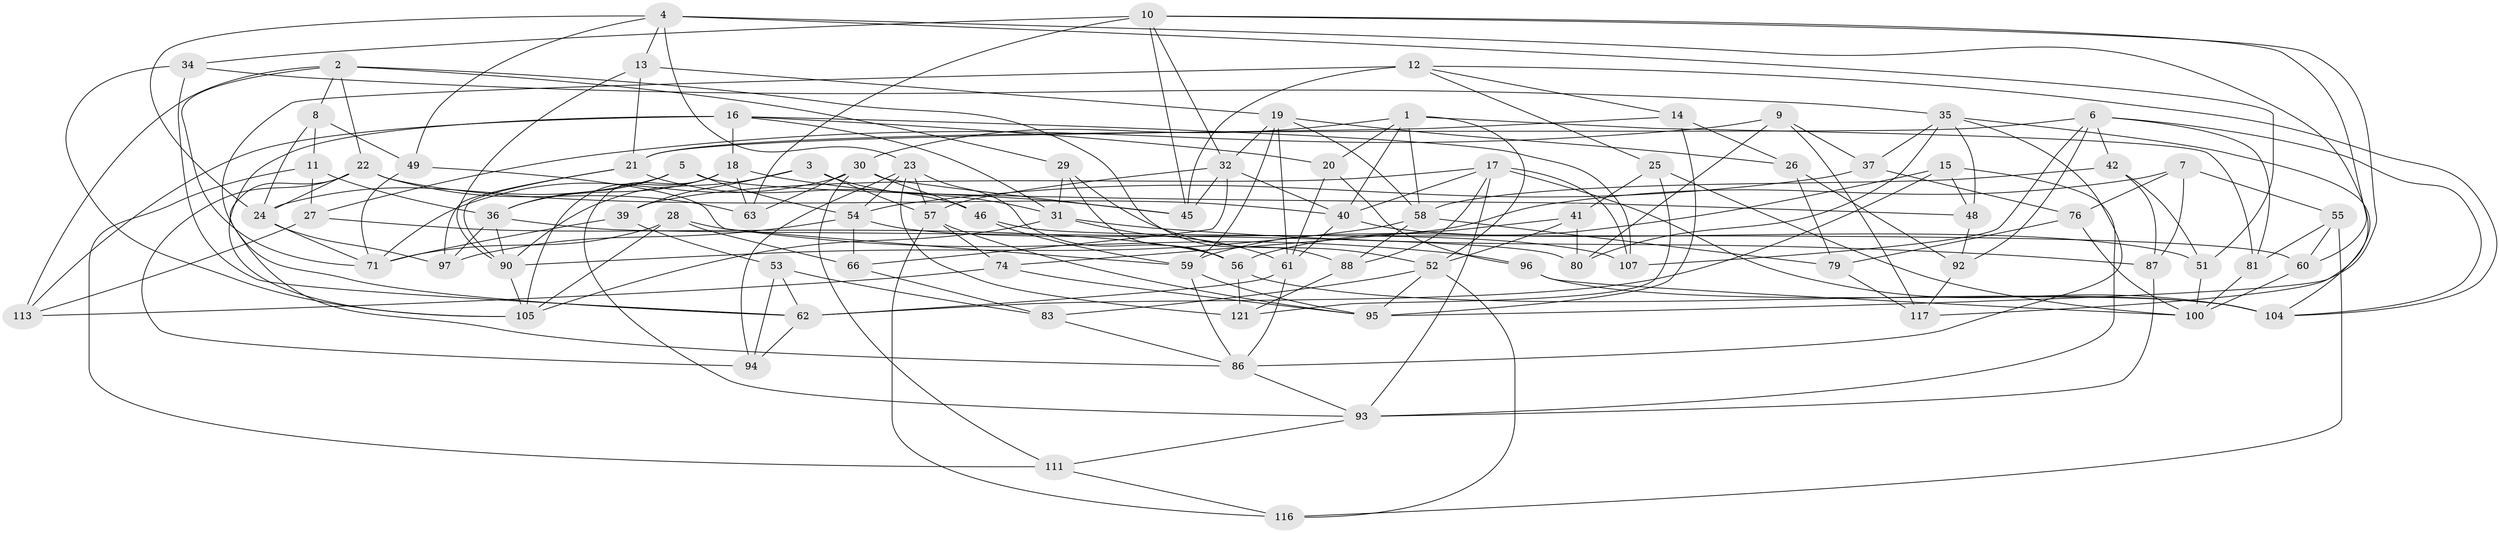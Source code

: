 // original degree distribution, {4: 1.0}
// Generated by graph-tools (version 1.1) at 2025/11/02/27/25 16:11:47]
// undirected, 84 vertices, 204 edges
graph export_dot {
graph [start="1"]
  node [color=gray90,style=filled];
  1 [super="+84"];
  2 [super="+75"];
  3;
  4 [super="+106"];
  5;
  6 [super="+33"];
  7;
  8;
  9;
  10 [super="+65"];
  11;
  12 [super="+85"];
  13;
  14;
  15;
  16 [super="+103"];
  17 [super="+110"];
  18 [super="+44"];
  19 [super="+47"];
  20;
  21 [super="+115"];
  22 [super="+70"];
  23 [super="+50"];
  24 [super="+38"];
  25;
  26;
  27;
  28;
  29;
  30 [super="+82"];
  31 [super="+72"];
  32 [super="+43"];
  34;
  35 [super="+64"];
  36 [super="+67"];
  37;
  39;
  40 [super="+91"];
  41;
  42;
  45 [super="+109"];
  46;
  48;
  49;
  51;
  52 [super="+89"];
  53;
  54 [super="+77"];
  55;
  56 [super="+102"];
  57 [super="+78"];
  58 [super="+119"];
  59 [super="+73"];
  60;
  61 [super="+68"];
  62 [super="+69"];
  63;
  66;
  71 [super="+98"];
  74;
  76;
  79;
  80;
  81;
  83;
  86 [super="+108"];
  87;
  88;
  90 [super="+120"];
  92;
  93 [super="+99"];
  94;
  95 [super="+118"];
  96;
  97;
  100 [super="+101"];
  104 [super="+114"];
  105 [super="+112"];
  107;
  111;
  113;
  116;
  117;
  121;
  1 -- 40;
  1 -- 81;
  1 -- 58;
  1 -- 20;
  1 -- 30;
  1 -- 52;
  2 -- 88;
  2 -- 71;
  2 -- 8;
  2 -- 113;
  2 -- 29;
  2 -- 22;
  3 -- 57;
  3 -- 39;
  3 -- 31;
  3 -- 90;
  4 -- 13;
  4 -- 49;
  4 -- 117;
  4 -- 24;
  4 -- 51;
  4 -- 23;
  5 -- 48;
  5 -- 54;
  5 -- 36;
  5 -- 24;
  6 -- 81;
  6 -- 21;
  6 -- 42;
  6 -- 107;
  6 -- 92;
  6 -- 104;
  7 -- 55;
  7 -- 87;
  7 -- 76;
  7 -- 74;
  8 -- 49;
  8 -- 11;
  8 -- 24;
  9 -- 37;
  9 -- 80;
  9 -- 27;
  9 -- 117;
  10 -- 63;
  10 -- 60;
  10 -- 95;
  10 -- 32;
  10 -- 34;
  10 -- 45;
  11 -- 111;
  11 -- 36;
  11 -- 27;
  12 -- 45 [weight=2];
  12 -- 104;
  12 -- 25;
  12 -- 14;
  12 -- 62;
  13 -- 90;
  13 -- 19;
  13 -- 21;
  14 -- 26;
  14 -- 95;
  14 -- 21;
  15 -- 93;
  15 -- 48;
  15 -- 56;
  15 -- 62;
  16 -- 113;
  16 -- 20;
  16 -- 105;
  16 -- 18;
  16 -- 107;
  16 -- 31;
  17 -- 88;
  17 -- 107;
  17 -- 40;
  17 -- 104;
  17 -- 39;
  17 -- 93;
  18 -- 45;
  18 -- 105;
  18 -- 63;
  18 -- 36;
  18 -- 93;
  19 -- 61;
  19 -- 58;
  19 -- 32;
  19 -- 59;
  19 -- 26;
  20 -- 96;
  20 -- 61;
  21 -- 46;
  21 -- 97;
  21 -- 90;
  22 -- 94;
  22 -- 40;
  22 -- 86;
  22 -- 63;
  22 -- 24;
  23 -- 54;
  23 -- 94;
  23 -- 56;
  23 -- 121;
  23 -- 57;
  24 -- 97;
  24 -- 71;
  25 -- 121;
  25 -- 41;
  25 -- 100;
  26 -- 79;
  26 -- 92;
  27 -- 113;
  27 -- 56;
  28 -- 96;
  28 -- 71;
  28 -- 66;
  28 -- 105;
  29 -- 56;
  29 -- 52;
  29 -- 31;
  30 -- 46;
  30 -- 111;
  30 -- 63;
  30 -- 71;
  30 -- 45;
  31 -- 87;
  31 -- 105;
  31 -- 61;
  32 -- 45;
  32 -- 66;
  32 -- 40;
  32 -- 57;
  34 -- 105;
  34 -- 35;
  34 -- 62;
  35 -- 37;
  35 -- 86;
  35 -- 48;
  35 -- 80;
  35 -- 104;
  36 -- 97;
  36 -- 90;
  36 -- 80;
  37 -- 76;
  37 -- 54;
  39 -- 53;
  39 -- 71;
  40 -- 51;
  40 -- 61;
  41 -- 59;
  41 -- 80;
  41 -- 52;
  42 -- 87;
  42 -- 51;
  42 -- 58;
  46 -- 60;
  46 -- 59;
  48 -- 92;
  49 -- 59;
  49 -- 71;
  51 -- 100;
  52 -- 83;
  52 -- 95;
  52 -- 116;
  53 -- 83;
  53 -- 94;
  53 -- 62;
  54 -- 107;
  54 -- 97;
  54 -- 66;
  55 -- 81;
  55 -- 60;
  55 -- 116;
  56 -- 121;
  56 -- 104;
  57 -- 116;
  57 -- 74;
  57 -- 95;
  58 -- 88;
  58 -- 90;
  58 -- 79;
  59 -- 86;
  59 -- 95;
  60 -- 100;
  61 -- 62;
  61 -- 86;
  62 -- 94;
  66 -- 83;
  74 -- 95;
  74 -- 113;
  76 -- 100;
  76 -- 79;
  79 -- 117;
  81 -- 100;
  83 -- 86;
  86 -- 93;
  87 -- 93;
  88 -- 121;
  90 -- 105;
  92 -- 117;
  93 -- 111;
  96 -- 100;
  96 -- 104;
  111 -- 116;
}
